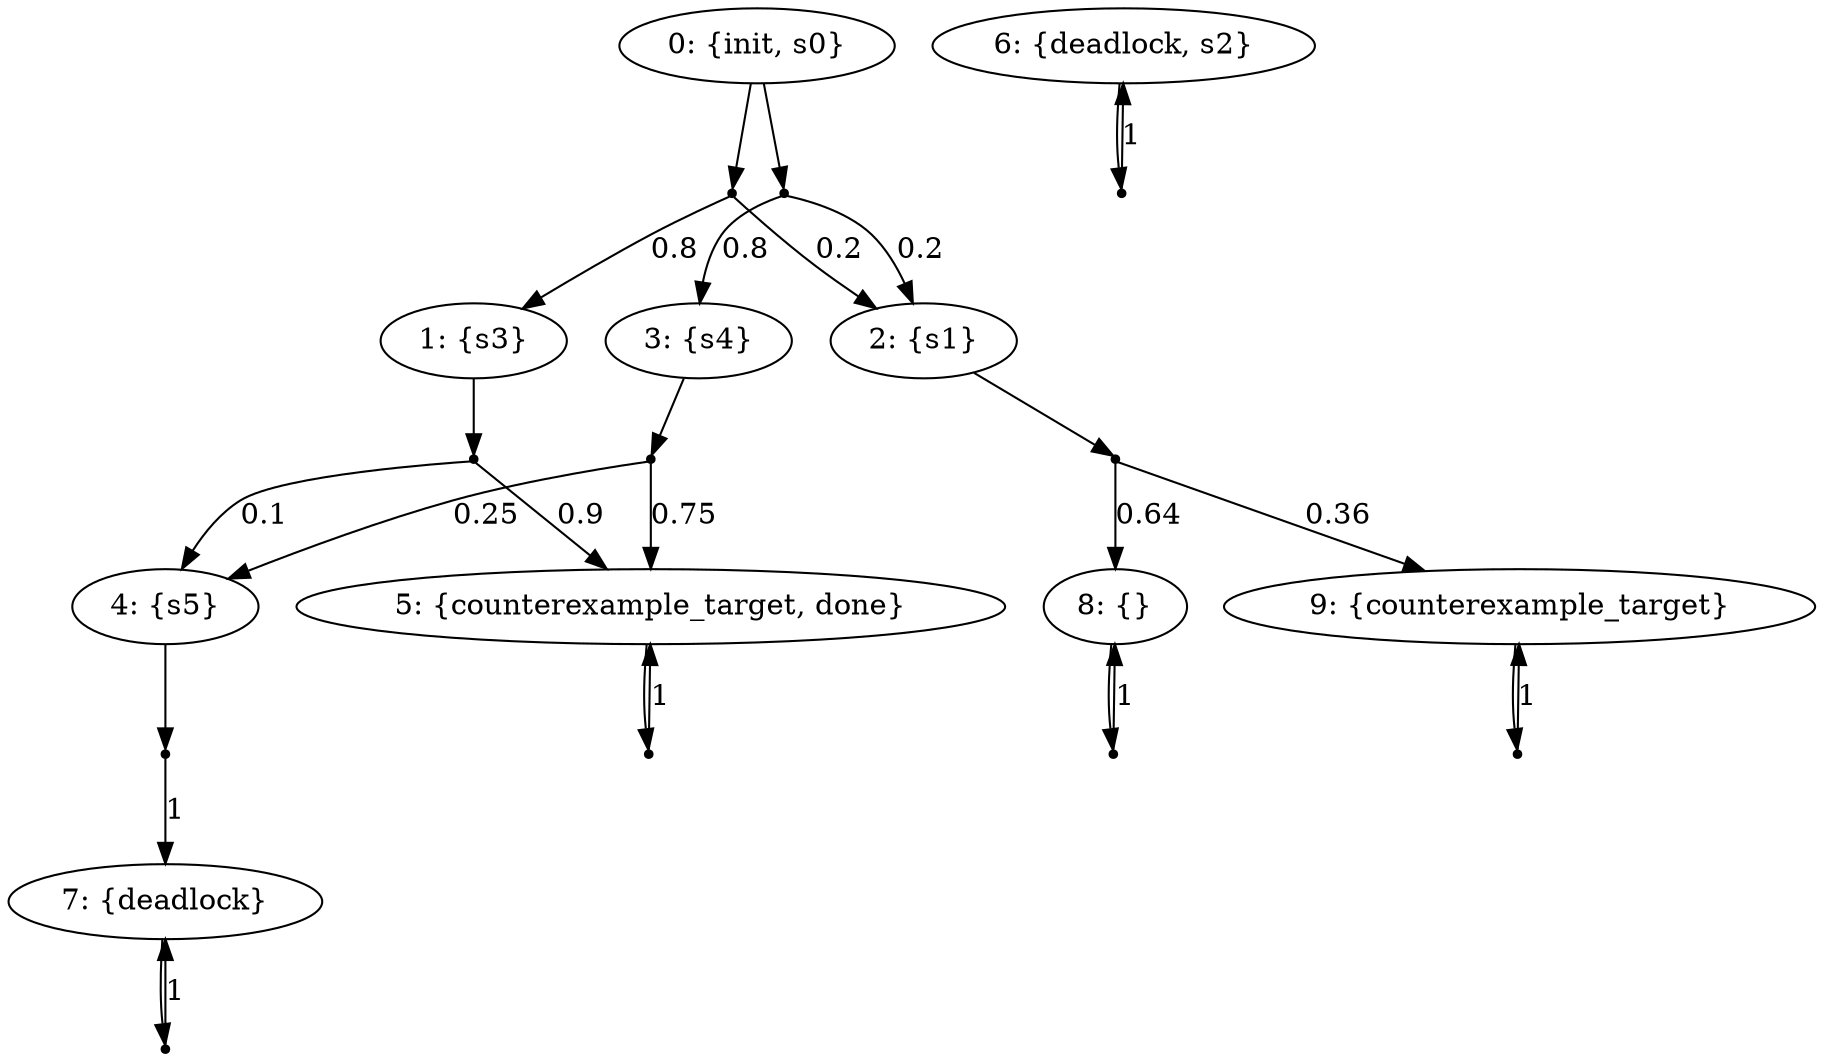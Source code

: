 digraph model {
	0 [ label = "0: {init, s0}" ];
	1 [ label = "1: {s3}" ];
	2 [ label = "2: {s1}" ];
	3 [ label = "3: {s4}" ];
	4 [ label = "4: {s5}" ];
	5 [ label = "5: {counterexample_target, done}" ];
	6 [ label = "6: {deadlock, s2}" ];
	7 [ label = "7: {deadlock}" ];
	8 [ label = "8: {}" ];
	9 [ label = "9: {counterexample_target}" ];
	"0c0" [shape = "point"];
	0 -> "0c0";
	"0c0" -> 1 [ label= "0.8" ];
	"0c0" -> 2 [ label= "0.2" ];
	"0c1" [shape = "point"];
	0 -> "0c1";
	"0c1" -> 2 [ label= "0.2" ];
	"0c1" -> 3 [ label= "0.8" ];
	"1c0" [shape = "point"];
	1 -> "1c0";
	"1c0" -> 4 [ label= "0.1" ];
	"1c0" -> 5 [ label= "0.9" ];
	"2c0" [shape = "point"];
	2 -> "2c0";
	"2c0" -> 8 [ label= "0.64" ];
	"2c0" -> 9 [ label= "0.36" ];
	"3c0" [shape = "point"];
	3 -> "3c0";
	"3c0" -> 4 [ label= "0.25" ];
	"3c0" -> 5 [ label= "0.75" ];
	"4c0" [shape = "point"];
	4 -> "4c0";
	"4c0" -> 7 [ label= "1" ];
	"5c0" [shape = "point"];
	5 -> "5c0";
	"5c0" -> 5 [ label= "1" ];
	"6c0" [shape = "point"];
	6 -> "6c0";
	"6c0" -> 6 [ label= "1" ];
	"7c0" [shape = "point"];
	7 -> "7c0";
	"7c0" -> 7 [ label= "1" ];
	"8c0" [shape = "point"];
	8 -> "8c0";
	"8c0" -> 8 [ label= "1" ];
	"9c0" [shape = "point"];
	9 -> "9c0";
	"9c0" -> 9 [ label= "1" ];
}
